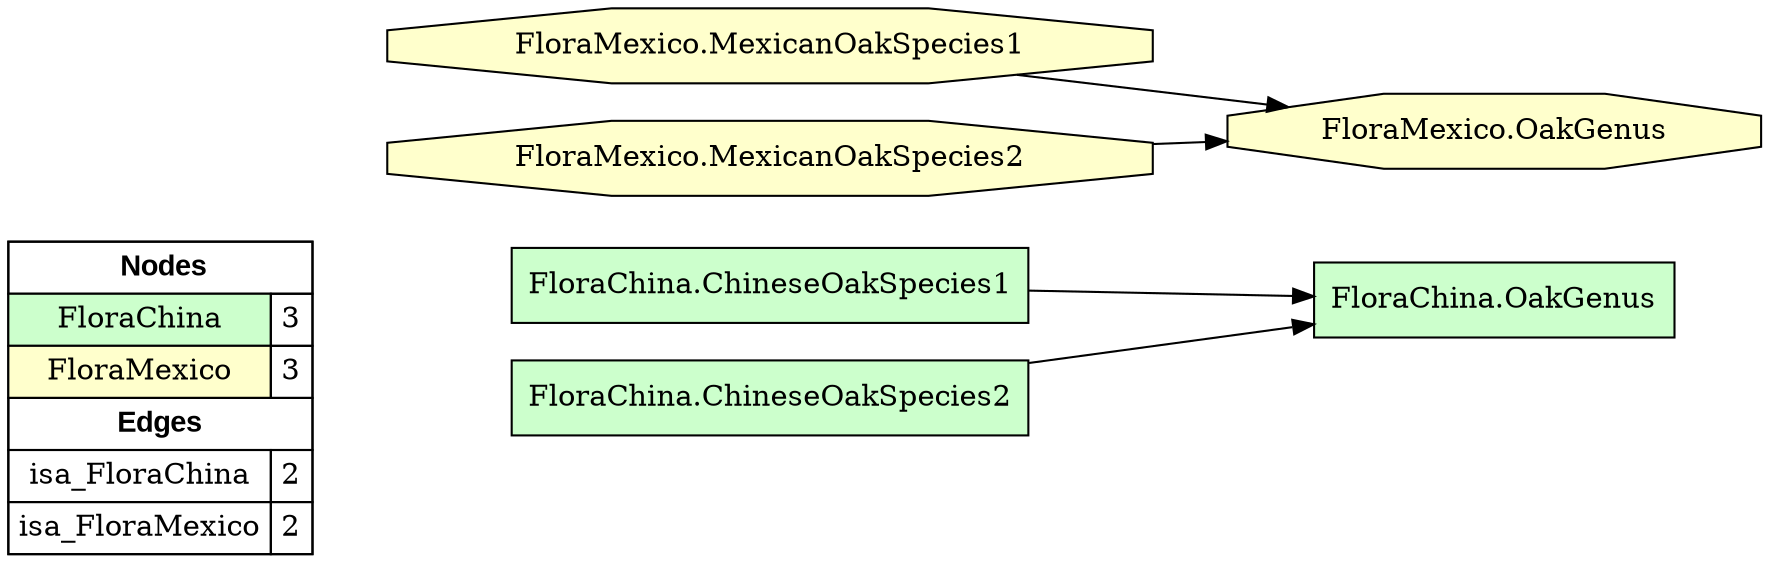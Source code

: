 digraph{
rankdir=LR
node[shape=circle style=filled fillcolor="#FFFFFF"] 
node[shape=box style=filled fillcolor="#CCFFCC"] 
"FloraChina.OakGenus"
"FloraChina.ChineseOakSpecies1"
"FloraChina.ChineseOakSpecies2"
node[shape=circle style=filled fillcolor="#FFFFFF"] 
node[shape=octagon style=filled fillcolor="#FFFFCC"] 
"FloraMexico.OakGenus"
"FloraMexico.MexicanOakSpecies1"
"FloraMexico.MexicanOakSpecies2"
edge[style=solid color="#000000" constraint=true penwidth=1]
edge[style=solid color="#000000" constraint=true penwidth=1]
"FloraChina.ChineseOakSpecies2" -> "FloraChina.OakGenus"
"FloraChina.ChineseOakSpecies1" -> "FloraChina.OakGenus"
edge[style=solid color="#000000" constraint=true penwidth=1]
edge[style=solid color="#000000" constraint=true penwidth=1]
"FloraMexico.MexicanOakSpecies2" -> "FloraMexico.OakGenus"
"FloraMexico.MexicanOakSpecies1" -> "FloraMexico.OakGenus"
edge[style=solid color="#000000" constraint=true penwidth=1]
edge[style=dotted color="#AA00FF" constraint=true penwidth=3]
node[shape=box] 
{rank=source Legend [fillcolor= white margin=0 label=< 
 <TABLE BORDER="0" CELLBORDER="1" CELLSPACING="0" CELLPADDING="4"> 
<TR> <TD COLSPAN="2"><font face="Arial Black"> Nodes</font></TD> </TR> 
<TR> 
 <TD bgcolor="#CCFFCC">FloraChina</TD> 
 <TD>3</TD> 
 </TR> 
<TR> 
 <TD bgcolor="#FFFFCC">FloraMexico</TD> 
 <TD>3</TD> 
 </TR> 
<TR> <TD COLSPAN="2"><font face = "Arial Black"> Edges </font></TD> </TR> 
<TR> 
 <TD><font color ="#000000">isa_FloraChina</font></TD> 
 <TD>2</TD> 
 </TR> 
<TR> 
 <TD><font color ="#000000">isa_FloraMexico</font></TD> 
 <TD>2</TD> 
 </TR> 
</TABLE> 
 >] } 
}